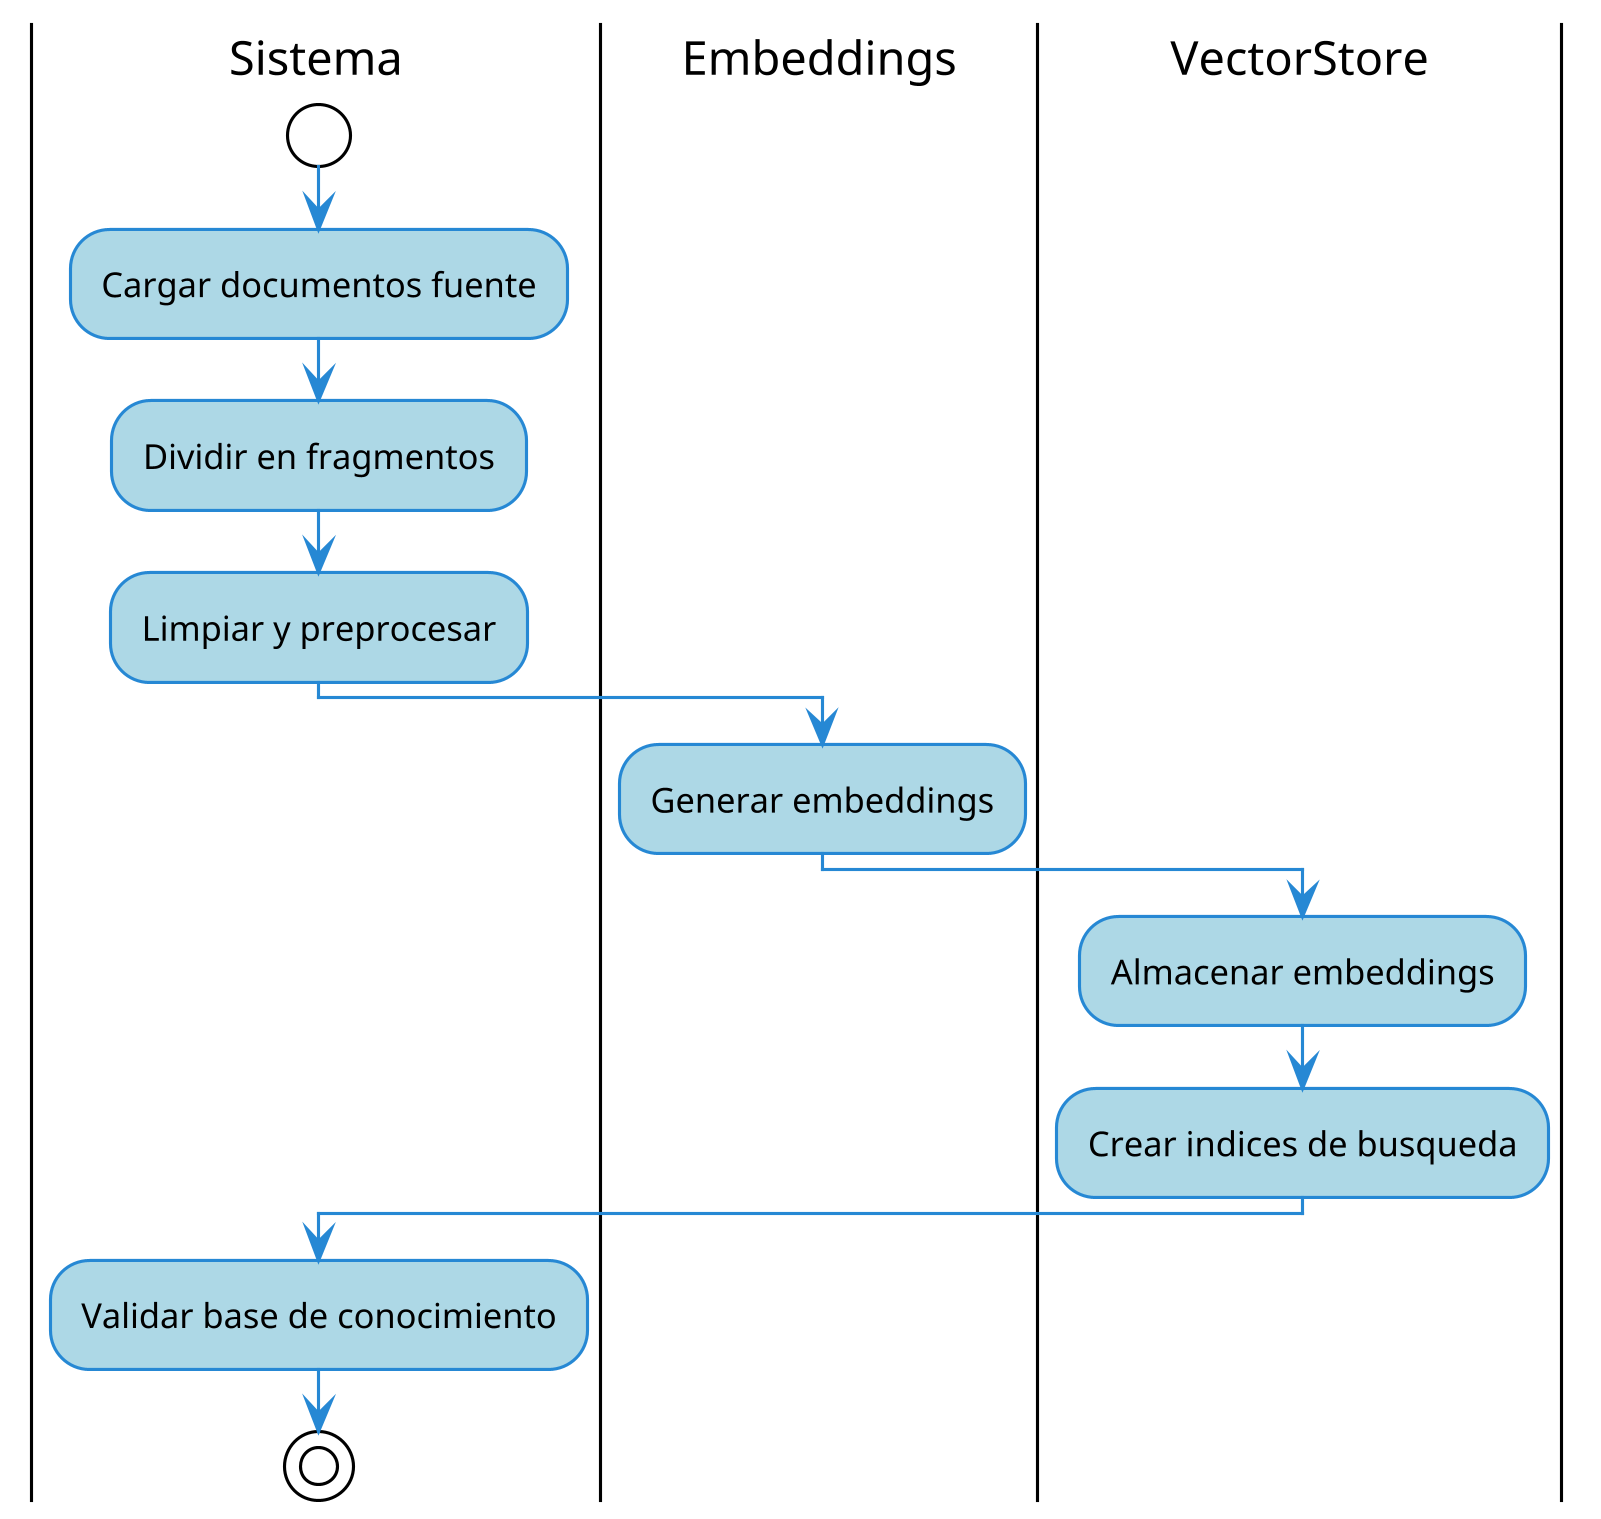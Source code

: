 @startuml 
!theme plain
skinparam {
    dpi 300
    shadowing false
    backgroundColor transparent
    defaultFontName "Arial"
    defaultFontSize 15
    
    activity {
        borderColor #2688d4
        backgroundColor #add8e6
        fontName "Arial"
        fontSize 11
    }

    arrow {
        color #2688d4
    }

    partition {
        borderColor #2688d4
        backgroundColor #f0f8ff
    }
}

|Sistema|
start
:Cargar documentos fuente;
:Dividir en fragmentos;
:Limpiar y preprocesar;

|Embeddings|
:Generar embeddings;

|VectorStore|
:Almacenar embeddings;
:Crear indices de busqueda;

|Sistema|
:Validar base de conocimiento;
stop
@enduml